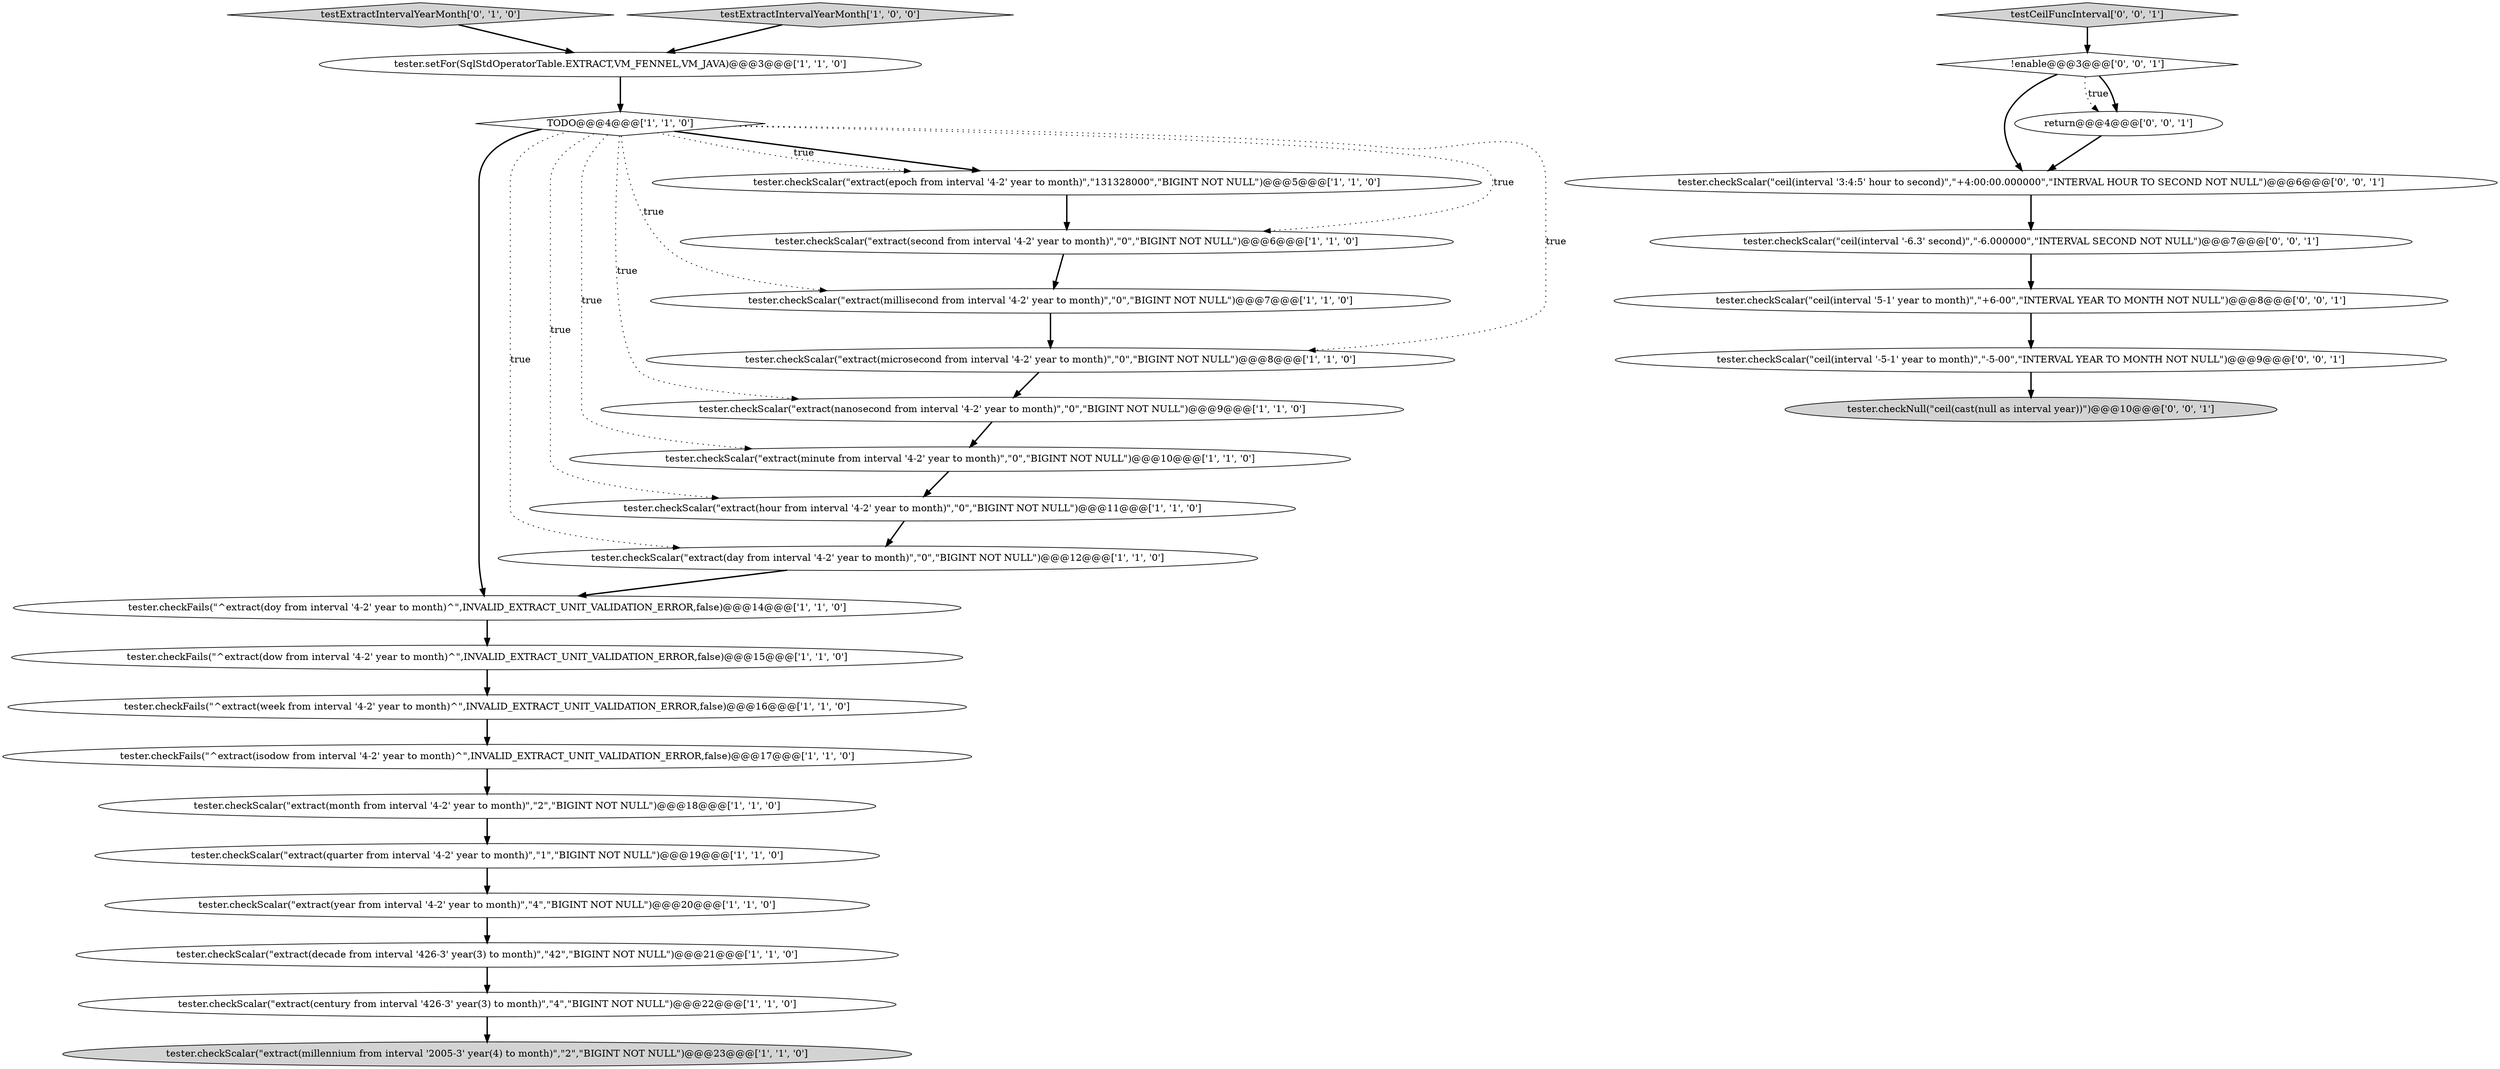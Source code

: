 digraph {
4 [style = filled, label = "tester.checkScalar(\"extract(nanosecond from interval '4-2' year to month)\",\"0\",\"BIGINT NOT NULL\")@@@9@@@['1', '1', '0']", fillcolor = white, shape = ellipse image = "AAA0AAABBB1BBB"];
22 [style = filled, label = "tester.checkScalar(\"ceil(interval '-6.3' second)\",\"-6.000000\",\"INTERVAL SECOND NOT NULL\")@@@7@@@['0', '0', '1']", fillcolor = white, shape = ellipse image = "AAA0AAABBB3BBB"];
18 [style = filled, label = "tester.setFor(SqlStdOperatorTable.EXTRACT,VM_FENNEL,VM_JAVA)@@@3@@@['1', '1', '0']", fillcolor = white, shape = ellipse image = "AAA0AAABBB1BBB"];
2 [style = filled, label = "tester.checkFails(\"^extract(doy from interval '4-2' year to month)^\",INVALID_EXTRACT_UNIT_VALIDATION_ERROR,false)@@@14@@@['1', '1', '0']", fillcolor = white, shape = ellipse image = "AAA0AAABBB1BBB"];
15 [style = filled, label = "tester.checkScalar(\"extract(second from interval '4-2' year to month)\",\"0\",\"BIGINT NOT NULL\")@@@6@@@['1', '1', '0']", fillcolor = white, shape = ellipse image = "AAA0AAABBB1BBB"];
27 [style = filled, label = "testCeilFuncInterval['0', '0', '1']", fillcolor = lightgray, shape = diamond image = "AAA0AAABBB3BBB"];
11 [style = filled, label = "tester.checkFails(\"^extract(dow from interval '4-2' year to month)^\",INVALID_EXTRACT_UNIT_VALIDATION_ERROR,false)@@@15@@@['1', '1', '0']", fillcolor = white, shape = ellipse image = "AAA0AAABBB1BBB"];
21 [style = filled, label = "testExtractIntervalYearMonth['0', '1', '0']", fillcolor = lightgray, shape = diamond image = "AAA0AAABBB2BBB"];
23 [style = filled, label = "tester.checkScalar(\"ceil(interval '3:4:5' hour to second)\",\"+4:00:00.000000\",\"INTERVAL HOUR TO SECOND NOT NULL\")@@@6@@@['0', '0', '1']", fillcolor = white, shape = ellipse image = "AAA0AAABBB3BBB"];
10 [style = filled, label = "tester.checkScalar(\"extract(millennium from interval '2005-3' year(4) to month)\",\"2\",\"BIGINT NOT NULL\")@@@23@@@['1', '1', '0']", fillcolor = lightgray, shape = ellipse image = "AAA0AAABBB1BBB"];
25 [style = filled, label = "return@@@4@@@['0', '0', '1']", fillcolor = white, shape = ellipse image = "AAA0AAABBB3BBB"];
6 [style = filled, label = "tester.checkScalar(\"extract(epoch from interval '4-2' year to month)\",\"131328000\",\"BIGINT NOT NULL\")@@@5@@@['1', '1', '0']", fillcolor = white, shape = ellipse image = "AAA0AAABBB1BBB"];
5 [style = filled, label = "tester.checkScalar(\"extract(hour from interval '4-2' year to month)\",\"0\",\"BIGINT NOT NULL\")@@@11@@@['1', '1', '0']", fillcolor = white, shape = ellipse image = "AAA0AAABBB1BBB"];
3 [style = filled, label = "tester.checkScalar(\"extract(decade from interval '426-3' year(3) to month)\",\"42\",\"BIGINT NOT NULL\")@@@21@@@['1', '1', '0']", fillcolor = white, shape = ellipse image = "AAA0AAABBB1BBB"];
29 [style = filled, label = "tester.checkNull(\"ceil(cast(null as interval year))\")@@@10@@@['0', '0', '1']", fillcolor = lightgray, shape = ellipse image = "AAA0AAABBB3BBB"];
13 [style = filled, label = "tester.checkScalar(\"extract(month from interval '4-2' year to month)\",\"2\",\"BIGINT NOT NULL\")@@@18@@@['1', '1', '0']", fillcolor = white, shape = ellipse image = "AAA0AAABBB1BBB"];
1 [style = filled, label = "TODO@@@4@@@['1', '1', '0']", fillcolor = white, shape = diamond image = "AAA0AAABBB1BBB"];
19 [style = filled, label = "tester.checkScalar(\"extract(microsecond from interval '4-2' year to month)\",\"0\",\"BIGINT NOT NULL\")@@@8@@@['1', '1', '0']", fillcolor = white, shape = ellipse image = "AAA0AAABBB1BBB"];
14 [style = filled, label = "tester.checkScalar(\"extract(year from interval '4-2' year to month)\",\"4\",\"BIGINT NOT NULL\")@@@20@@@['1', '1', '0']", fillcolor = white, shape = ellipse image = "AAA0AAABBB1BBB"];
28 [style = filled, label = "tester.checkScalar(\"ceil(interval '-5-1' year to month)\",\"-5-00\",\"INTERVAL YEAR TO MONTH NOT NULL\")@@@9@@@['0', '0', '1']", fillcolor = white, shape = ellipse image = "AAA0AAABBB3BBB"];
0 [style = filled, label = "tester.checkScalar(\"extract(century from interval '426-3' year(3) to month)\",\"4\",\"BIGINT NOT NULL\")@@@22@@@['1', '1', '0']", fillcolor = white, shape = ellipse image = "AAA0AAABBB1BBB"];
20 [style = filled, label = "tester.checkFails(\"^extract(isodow from interval '4-2' year to month)^\",INVALID_EXTRACT_UNIT_VALIDATION_ERROR,false)@@@17@@@['1', '1', '0']", fillcolor = white, shape = ellipse image = "AAA0AAABBB1BBB"];
9 [style = filled, label = "tester.checkFails(\"^extract(week from interval '4-2' year to month)^\",INVALID_EXTRACT_UNIT_VALIDATION_ERROR,false)@@@16@@@['1', '1', '0']", fillcolor = white, shape = ellipse image = "AAA0AAABBB1BBB"];
24 [style = filled, label = "!enable@@@3@@@['0', '0', '1']", fillcolor = white, shape = diamond image = "AAA0AAABBB3BBB"];
8 [style = filled, label = "tester.checkScalar(\"extract(day from interval '4-2' year to month)\",\"0\",\"BIGINT NOT NULL\")@@@12@@@['1', '1', '0']", fillcolor = white, shape = ellipse image = "AAA0AAABBB1BBB"];
26 [style = filled, label = "tester.checkScalar(\"ceil(interval '5-1' year to month)\",\"+6-00\",\"INTERVAL YEAR TO MONTH NOT NULL\")@@@8@@@['0', '0', '1']", fillcolor = white, shape = ellipse image = "AAA0AAABBB3BBB"];
12 [style = filled, label = "tester.checkScalar(\"extract(quarter from interval '4-2' year to month)\",\"1\",\"BIGINT NOT NULL\")@@@19@@@['1', '1', '0']", fillcolor = white, shape = ellipse image = "AAA0AAABBB1BBB"];
17 [style = filled, label = "testExtractIntervalYearMonth['1', '0', '0']", fillcolor = lightgray, shape = diamond image = "AAA0AAABBB1BBB"];
16 [style = filled, label = "tester.checkScalar(\"extract(millisecond from interval '4-2' year to month)\",\"0\",\"BIGINT NOT NULL\")@@@7@@@['1', '1', '0']", fillcolor = white, shape = ellipse image = "AAA0AAABBB1BBB"];
7 [style = filled, label = "tester.checkScalar(\"extract(minute from interval '4-2' year to month)\",\"0\",\"BIGINT NOT NULL\")@@@10@@@['1', '1', '0']", fillcolor = white, shape = ellipse image = "AAA0AAABBB1BBB"];
14->3 [style = bold, label=""];
22->26 [style = bold, label=""];
5->8 [style = bold, label=""];
28->29 [style = bold, label=""];
20->13 [style = bold, label=""];
24->25 [style = dotted, label="true"];
25->23 [style = bold, label=""];
9->20 [style = bold, label=""];
1->4 [style = dotted, label="true"];
16->19 [style = bold, label=""];
15->16 [style = bold, label=""];
11->9 [style = bold, label=""];
1->19 [style = dotted, label="true"];
21->18 [style = bold, label=""];
4->7 [style = bold, label=""];
3->0 [style = bold, label=""];
6->15 [style = bold, label=""];
1->7 [style = dotted, label="true"];
7->5 [style = bold, label=""];
0->10 [style = bold, label=""];
1->6 [style = bold, label=""];
13->12 [style = bold, label=""];
23->22 [style = bold, label=""];
18->1 [style = bold, label=""];
8->2 [style = bold, label=""];
24->25 [style = bold, label=""];
1->15 [style = dotted, label="true"];
12->14 [style = bold, label=""];
1->8 [style = dotted, label="true"];
1->6 [style = dotted, label="true"];
27->24 [style = bold, label=""];
1->2 [style = bold, label=""];
1->16 [style = dotted, label="true"];
19->4 [style = bold, label=""];
26->28 [style = bold, label=""];
2->11 [style = bold, label=""];
1->5 [style = dotted, label="true"];
17->18 [style = bold, label=""];
24->23 [style = bold, label=""];
}
